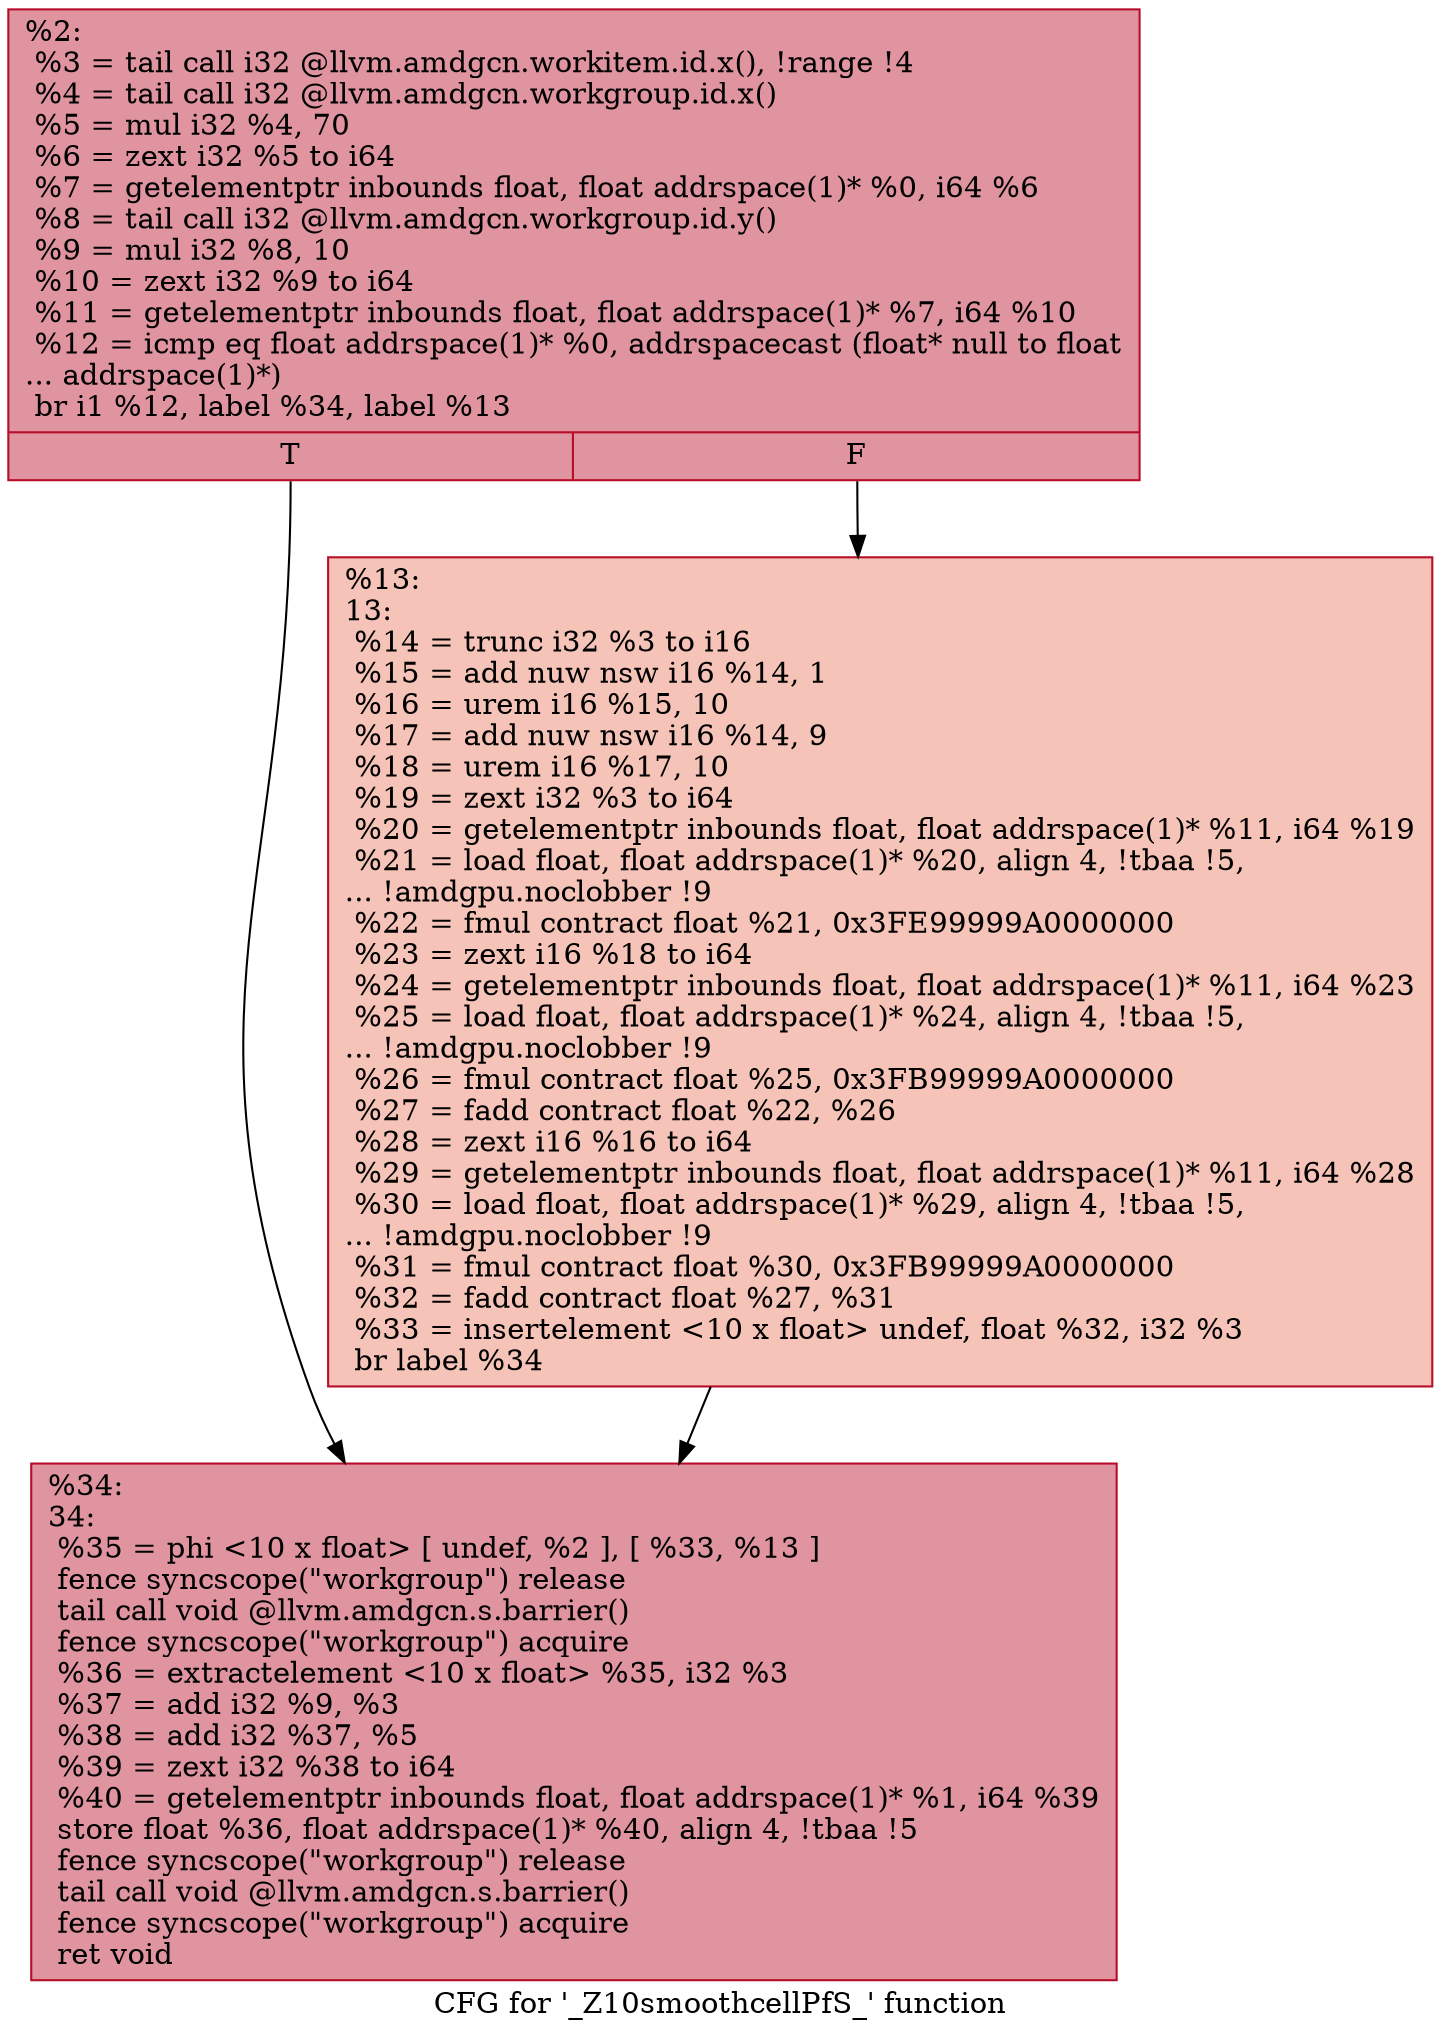 digraph "CFG for '_Z10smoothcellPfS_' function" {
	label="CFG for '_Z10smoothcellPfS_' function";

	Node0x60be490 [shape=record,color="#b70d28ff", style=filled, fillcolor="#b70d2870",label="{%2:\l  %3 = tail call i32 @llvm.amdgcn.workitem.id.x(), !range !4\l  %4 = tail call i32 @llvm.amdgcn.workgroup.id.x()\l  %5 = mul i32 %4, 70\l  %6 = zext i32 %5 to i64\l  %7 = getelementptr inbounds float, float addrspace(1)* %0, i64 %6\l  %8 = tail call i32 @llvm.amdgcn.workgroup.id.y()\l  %9 = mul i32 %8, 10\l  %10 = zext i32 %9 to i64\l  %11 = getelementptr inbounds float, float addrspace(1)* %7, i64 %10\l  %12 = icmp eq float addrspace(1)* %0, addrspacecast (float* null to float\l... addrspace(1)*)\l  br i1 %12, label %34, label %13\l|{<s0>T|<s1>F}}"];
	Node0x60be490:s0 -> Node0x60c0720;
	Node0x60be490:s1 -> Node0x60c07b0;
	Node0x60c07b0 [shape=record,color="#b70d28ff", style=filled, fillcolor="#e8765c70",label="{%13:\l13:                                               \l  %14 = trunc i32 %3 to i16\l  %15 = add nuw nsw i16 %14, 1\l  %16 = urem i16 %15, 10\l  %17 = add nuw nsw i16 %14, 9\l  %18 = urem i16 %17, 10\l  %19 = zext i32 %3 to i64\l  %20 = getelementptr inbounds float, float addrspace(1)* %11, i64 %19\l  %21 = load float, float addrspace(1)* %20, align 4, !tbaa !5,\l... !amdgpu.noclobber !9\l  %22 = fmul contract float %21, 0x3FE99999A0000000\l  %23 = zext i16 %18 to i64\l  %24 = getelementptr inbounds float, float addrspace(1)* %11, i64 %23\l  %25 = load float, float addrspace(1)* %24, align 4, !tbaa !5,\l... !amdgpu.noclobber !9\l  %26 = fmul contract float %25, 0x3FB99999A0000000\l  %27 = fadd contract float %22, %26\l  %28 = zext i16 %16 to i64\l  %29 = getelementptr inbounds float, float addrspace(1)* %11, i64 %28\l  %30 = load float, float addrspace(1)* %29, align 4, !tbaa !5,\l... !amdgpu.noclobber !9\l  %31 = fmul contract float %30, 0x3FB99999A0000000\l  %32 = fadd contract float %27, %31\l  %33 = insertelement \<10 x float\> undef, float %32, i32 %3\l  br label %34\l}"];
	Node0x60c07b0 -> Node0x60c0720;
	Node0x60c0720 [shape=record,color="#b70d28ff", style=filled, fillcolor="#b70d2870",label="{%34:\l34:                                               \l  %35 = phi \<10 x float\> [ undef, %2 ], [ %33, %13 ]\l  fence syncscope(\"workgroup\") release\l  tail call void @llvm.amdgcn.s.barrier()\l  fence syncscope(\"workgroup\") acquire\l  %36 = extractelement \<10 x float\> %35, i32 %3\l  %37 = add i32 %9, %3\l  %38 = add i32 %37, %5\l  %39 = zext i32 %38 to i64\l  %40 = getelementptr inbounds float, float addrspace(1)* %1, i64 %39\l  store float %36, float addrspace(1)* %40, align 4, !tbaa !5\l  fence syncscope(\"workgroup\") release\l  tail call void @llvm.amdgcn.s.barrier()\l  fence syncscope(\"workgroup\") acquire\l  ret void\l}"];
}
